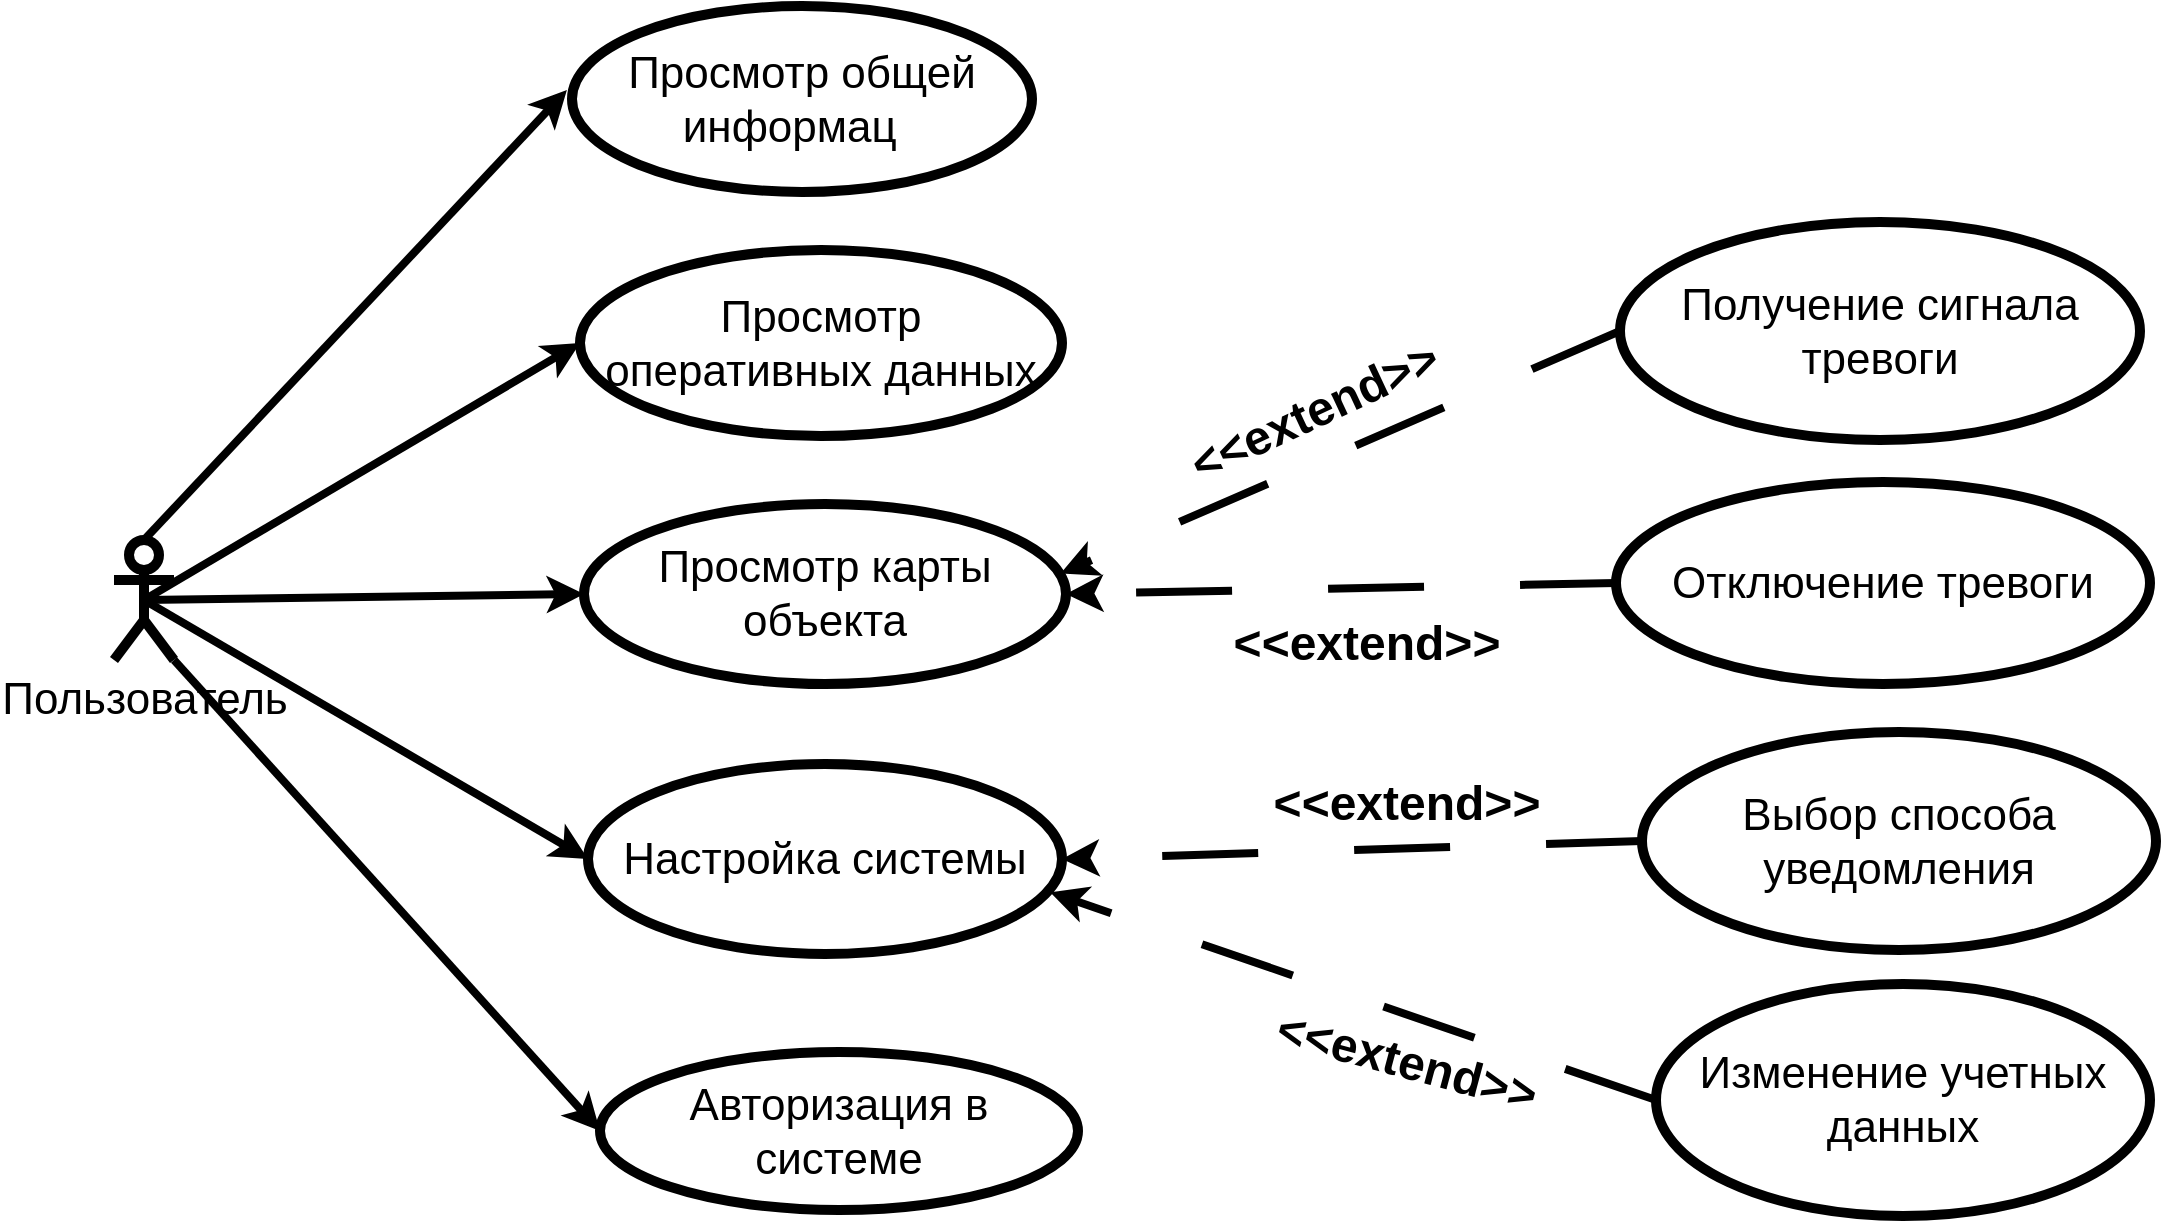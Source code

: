 <mxfile>
    <diagram id="zT0v7RBs0bj5I9ILCnPR" name="Страница 1">
        <mxGraphModel dx="1891" dy="1287" grid="0" gridSize="10" guides="1" tooltips="1" connect="1" arrows="1" fold="1" page="1" pageScale="1" pageWidth="15000" pageHeight="15000" background="#ffffff" math="0" shadow="0">
            <root>
                <mxCell id="0"/>
                <mxCell id="1" parent="0"/>
                <mxCell id="137" style="edgeStyle=none;html=1;exitX=1;exitY=1;exitDx=0;exitDy=0;exitPerimeter=0;entryX=0;entryY=0.5;entryDx=0;entryDy=0;strokeColor=#000000;strokeWidth=4;fontSize=22;fontColor=#000000;" edge="1" parent="1" source="130" target="132">
                    <mxGeometry relative="1" as="geometry"/>
                </mxCell>
                <mxCell id="138" style="edgeStyle=none;html=1;exitX=0.5;exitY=0.5;exitDx=0;exitDy=0;exitPerimeter=0;entryX=0;entryY=0.5;entryDx=0;entryDy=0;strokeColor=#000000;strokeWidth=4;fontSize=22;fontColor=#000000;" edge="1" parent="1" source="130" target="134">
                    <mxGeometry relative="1" as="geometry"/>
                </mxCell>
                <mxCell id="139" style="edgeStyle=none;html=1;entryX=0;entryY=0.5;entryDx=0;entryDy=0;strokeColor=#000000;strokeWidth=4;fontSize=22;fontColor=#000000;exitX=0.5;exitY=0.5;exitDx=0;exitDy=0;exitPerimeter=0;" edge="1" parent="1" source="130" target="135">
                    <mxGeometry relative="1" as="geometry"/>
                </mxCell>
                <mxCell id="140" style="edgeStyle=none;html=1;exitX=0.5;exitY=0.5;exitDx=0;exitDy=0;exitPerimeter=0;entryX=0;entryY=0.5;entryDx=0;entryDy=0;strokeColor=#000000;strokeWidth=4;fontSize=22;fontColor=#000000;" edge="1" parent="1" source="130" target="133">
                    <mxGeometry relative="1" as="geometry"/>
                </mxCell>
                <mxCell id="141" style="edgeStyle=none;html=1;exitX=0.5;exitY=0;exitDx=0;exitDy=0;exitPerimeter=0;strokeColor=#000000;strokeWidth=4;fontSize=22;fontColor=#000000;" edge="1" parent="1" source="130">
                    <mxGeometry relative="1" as="geometry">
                        <mxPoint x="342.447" y="309.027" as="targetPoint"/>
                    </mxGeometry>
                </mxCell>
                <mxCell id="130" value="Пользователь" style="shape=umlActor;verticalLabelPosition=bottom;verticalAlign=top;html=1;outlineConnect=0;strokeColor=#000000;strokeWidth=5;fontSize=22;fontColor=#000000;fillColor=#FFFFFF;" vertex="1" parent="1">
                    <mxGeometry x="116" y="534" width="30" height="60" as="geometry"/>
                </mxCell>
                <mxCell id="131" value="Просмотр общей информац&amp;nbsp;&amp;nbsp;" style="ellipse;whiteSpace=wrap;html=1;align=center;strokeColor=#000000;strokeWidth=5;fontSize=22;fontColor=#000000;fillColor=#FFFFFF;" vertex="1" parent="1">
                    <mxGeometry x="345" y="267" width="230" height="93" as="geometry"/>
                </mxCell>
                <mxCell id="132" value="Авторизация в системе" style="ellipse;whiteSpace=wrap;html=1;align=center;strokeColor=#000000;strokeWidth=5;fontSize=22;fontColor=#000000;fillColor=#FFFFFF;" vertex="1" parent="1">
                    <mxGeometry x="359" y="790" width="239" height="79" as="geometry"/>
                </mxCell>
                <mxCell id="133" value="Просмотр оперативных данных" style="ellipse;whiteSpace=wrap;html=1;align=center;strokeColor=#000000;strokeWidth=5;fontSize=22;fontColor=#000000;fillColor=#FFFFFF;" vertex="1" parent="1">
                    <mxGeometry x="349" y="389" width="241" height="93" as="geometry"/>
                </mxCell>
                <mxCell id="134" value="Настройка системы" style="ellipse;whiteSpace=wrap;html=1;align=center;strokeColor=#000000;strokeWidth=5;fontSize=22;fontColor=#000000;fillColor=#FFFFFF;" vertex="1" parent="1">
                    <mxGeometry x="353" y="646" width="237" height="95" as="geometry"/>
                </mxCell>
                <mxCell id="135" value="Просмотр карты объекта" style="ellipse;whiteSpace=wrap;html=1;align=center;strokeColor=#000000;strokeWidth=5;fontSize=22;fontColor=#000000;fillColor=#FFFFFF;" vertex="1" parent="1">
                    <mxGeometry x="351" y="516" width="241" height="90" as="geometry"/>
                </mxCell>
                <mxCell id="144" style="edgeStyle=none;html=1;exitX=0;exitY=0.5;exitDx=0;exitDy=0;entryX=0.989;entryY=0.386;entryDx=0;entryDy=0;entryPerimeter=0;strokeColor=#000000;strokeWidth=4;fontSize=22;fontColor=#000000;dashed=1;dashPattern=12 12;" edge="1" parent="1" source="142" target="135">
                    <mxGeometry relative="1" as="geometry"/>
                </mxCell>
                <mxCell id="142" value="Получение сигнала тревоги" style="ellipse;whiteSpace=wrap;html=1;align=center;strokeColor=#000000;strokeWidth=5;fontSize=22;fontColor=#000000;fillColor=#FFFFFF;" vertex="1" parent="1">
                    <mxGeometry x="869" y="375" width="260" height="109" as="geometry"/>
                </mxCell>
                <mxCell id="145" style="edgeStyle=none;html=1;exitX=0;exitY=0.5;exitDx=0;exitDy=0;entryX=1;entryY=0.5;entryDx=0;entryDy=0;strokeColor=#000000;strokeWidth=4;fontSize=22;fontColor=#000000;dashed=1;dashPattern=12 12;" edge="1" parent="1" source="143" target="135">
                    <mxGeometry relative="1" as="geometry"/>
                </mxCell>
                <mxCell id="143" value="Отключение тревоги" style="ellipse;whiteSpace=wrap;html=1;align=center;strokeColor=#000000;strokeWidth=5;fontSize=22;fontColor=#000000;fillColor=#FFFFFF;" vertex="1" parent="1">
                    <mxGeometry x="867" y="505" width="267" height="101" as="geometry"/>
                </mxCell>
                <mxCell id="146" value="&amp;lt;&amp;lt;extend&amp;gt;&amp;gt;" style="text;strokeColor=none;fillColor=none;html=1;fontSize=24;fontStyle=1;verticalAlign=middle;align=center;strokeWidth=5;fontColor=#000000;rotation=-25;" vertex="1" parent="1">
                    <mxGeometry x="666" y="450" width="100" height="40" as="geometry"/>
                </mxCell>
                <mxCell id="147" value="&amp;lt;&amp;lt;extend&amp;gt;&amp;gt;" style="text;strokeColor=none;fillColor=none;html=1;fontSize=24;fontStyle=1;verticalAlign=middle;align=center;strokeWidth=5;fontColor=#000000;" vertex="1" parent="1">
                    <mxGeometry x="692" y="566" width="100" height="40" as="geometry"/>
                </mxCell>
                <mxCell id="150" style="edgeStyle=none;html=1;exitX=0;exitY=0.5;exitDx=0;exitDy=0;entryX=1;entryY=0.5;entryDx=0;entryDy=0;dashed=1;dashPattern=12 12;strokeColor=#000000;strokeWidth=4;fontSize=22;fontColor=#000000;" edge="1" parent="1" source="148" target="134">
                    <mxGeometry relative="1" as="geometry"/>
                </mxCell>
                <mxCell id="148" value="Выбор способа уведомления" style="ellipse;whiteSpace=wrap;html=1;align=center;strokeColor=#000000;strokeWidth=5;fontSize=22;fontColor=#000000;fillColor=#FFFFFF;" vertex="1" parent="1">
                    <mxGeometry x="880" y="630" width="257" height="109" as="geometry"/>
                </mxCell>
                <mxCell id="151" style="edgeStyle=none;html=1;exitX=0;exitY=0.5;exitDx=0;exitDy=0;entryX=0.975;entryY=0.675;entryDx=0;entryDy=0;entryPerimeter=0;dashed=1;dashPattern=12 12;strokeColor=#000000;strokeWidth=4;fontSize=22;fontColor=#000000;" edge="1" parent="1" source="149" target="134">
                    <mxGeometry relative="1" as="geometry"/>
                </mxCell>
                <mxCell id="149" value="Изменение учетных данных" style="ellipse;whiteSpace=wrap;html=1;align=center;strokeColor=#000000;strokeWidth=5;fontSize=22;fontColor=#000000;fillColor=#FFFFFF;" vertex="1" parent="1">
                    <mxGeometry x="887" y="756" width="247" height="116" as="geometry"/>
                </mxCell>
                <mxCell id="152" value="&amp;lt;&amp;lt;extend&amp;gt;&amp;gt;" style="text;strokeColor=none;fillColor=none;html=1;fontSize=24;fontStyle=1;verticalAlign=middle;align=center;strokeWidth=5;fontColor=#000000;" vertex="1" parent="1">
                    <mxGeometry x="712" y="646" width="100" height="40" as="geometry"/>
                </mxCell>
                <mxCell id="153" value="&amp;lt;&amp;lt;extend&amp;gt;&amp;gt;" style="text;strokeColor=none;fillColor=none;html=1;fontSize=24;fontStyle=1;verticalAlign=middle;align=center;strokeWidth=5;fontColor=#000000;rotation=15;" vertex="1" parent="1">
                    <mxGeometry x="712" y="775" width="100" height="40" as="geometry"/>
                </mxCell>
            </root>
        </mxGraphModel>
    </diagram>
</mxfile>
